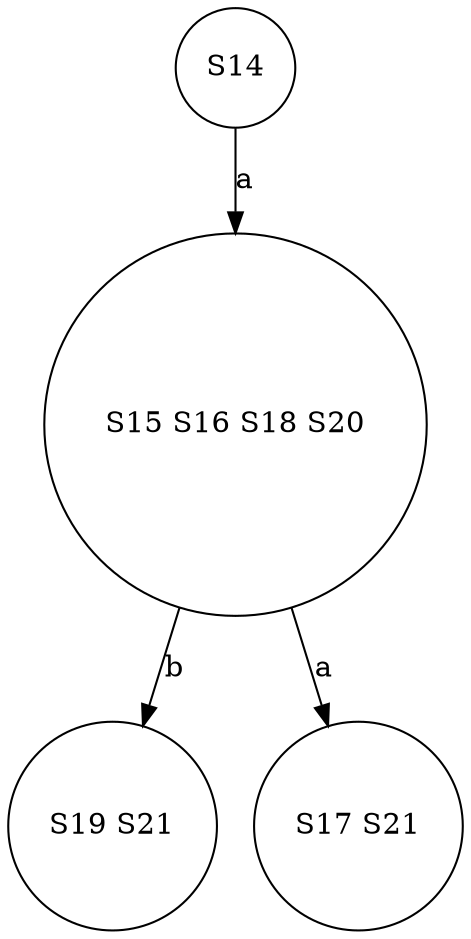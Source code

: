 digraph DFA {
	S14 [shape=circle]
	S14 -> "S15 S16 S18 S20" [label=a]
	"S15 S16 S18 S20" [shape=circle]
	"S15 S16 S18 S20" -> "S19 S21" [label=b]
	"S15 S16 S18 S20" -> "S17 S21" [label=a]
	"S19 S21" [shape=circle]
	"S17 S21" [shape=circle]
}
